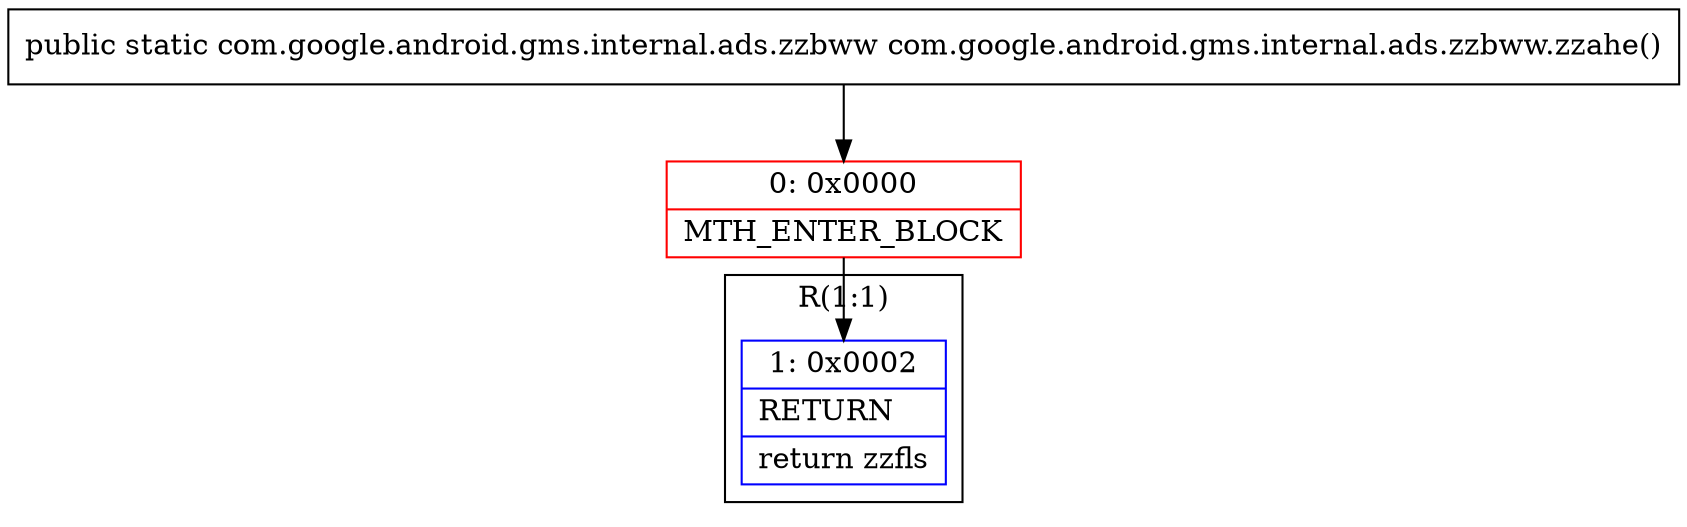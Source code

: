 digraph "CFG forcom.google.android.gms.internal.ads.zzbww.zzahe()Lcom\/google\/android\/gms\/internal\/ads\/zzbww;" {
subgraph cluster_Region_885111883 {
label = "R(1:1)";
node [shape=record,color=blue];
Node_1 [shape=record,label="{1\:\ 0x0002|RETURN\l|return zzfls\l}"];
}
Node_0 [shape=record,color=red,label="{0\:\ 0x0000|MTH_ENTER_BLOCK\l}"];
MethodNode[shape=record,label="{public static com.google.android.gms.internal.ads.zzbww com.google.android.gms.internal.ads.zzbww.zzahe() }"];
MethodNode -> Node_0;
Node_0 -> Node_1;
}

